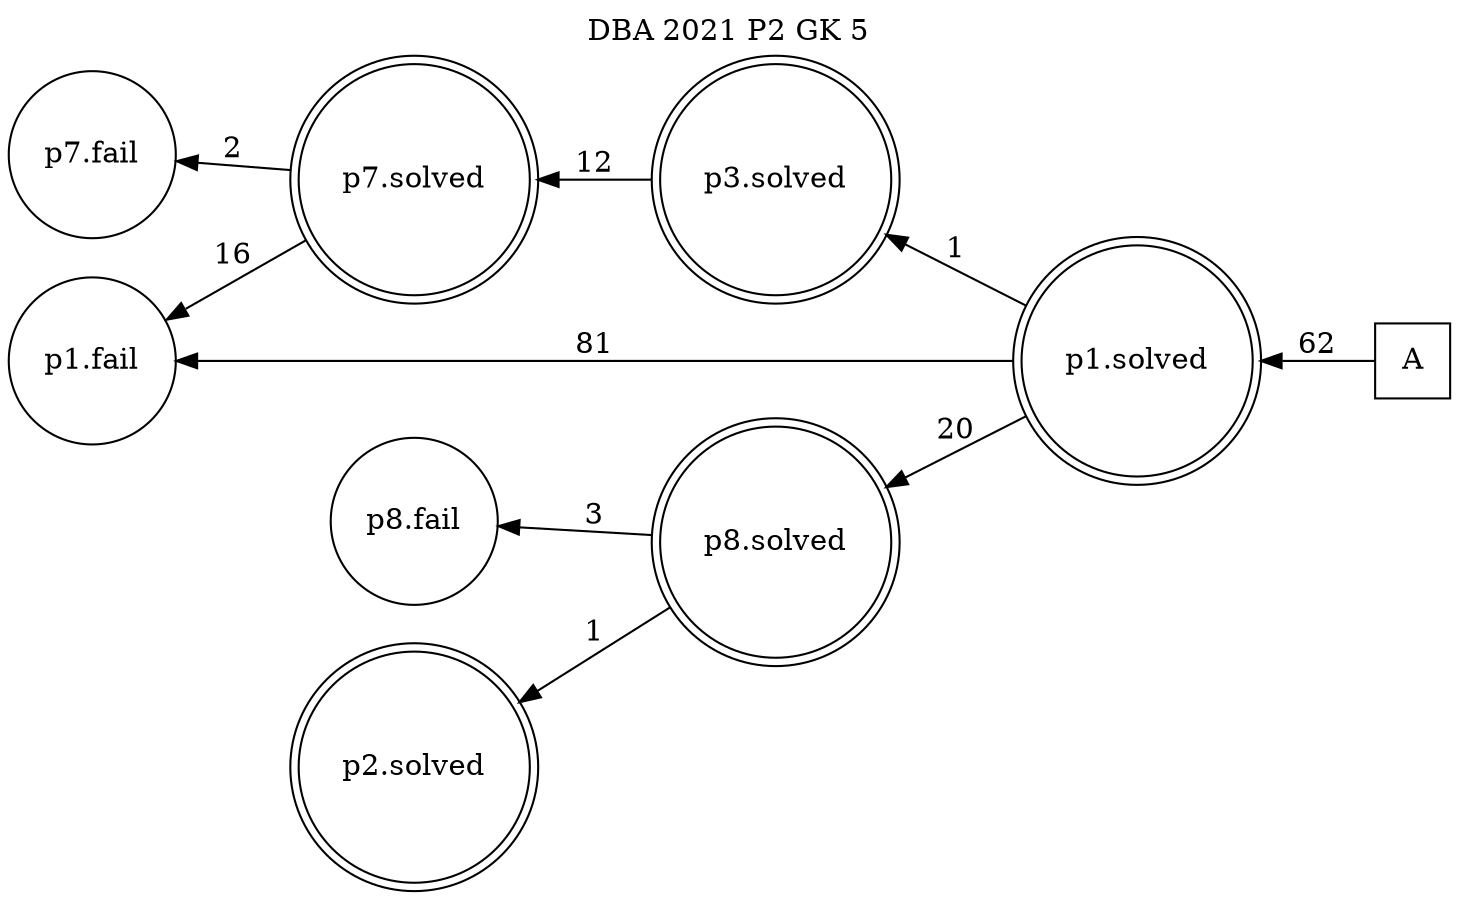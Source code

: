 digraph DBA_2021_P2_GK_5_GOOD {
labelloc="tl"
label= " DBA 2021 P2 GK 5 "
rankdir="RL";
graph [ size=" 10 , 10 !"]

"A" [shape="square" label="A"]
"p1.solved" [shape="doublecircle" label="p1.solved"]
"p3.solved" [shape="doublecircle" label="p3.solved"]
"p7.solved" [shape="doublecircle" label="p7.solved"]
"p7.fail" [shape="circle" label="p7.fail"]
"p1.fail" [shape="circle" label="p1.fail"]
"p8.solved" [shape="doublecircle" label="p8.solved"]
"p8.fail" [shape="circle" label="p8.fail"]
"p2.solved" [shape="doublecircle" label="p2.solved"]
"A" -> "p1.solved" [ label=62]
"p1.solved" -> "p3.solved" [ label=1]
"p1.solved" -> "p1.fail" [ label=81]
"p1.solved" -> "p8.solved" [ label=20]
"p3.solved" -> "p7.solved" [ label=12]
"p7.solved" -> "p7.fail" [ label=2]
"p7.solved" -> "p1.fail" [ label=16]
"p8.solved" -> "p8.fail" [ label=3]
"p8.solved" -> "p2.solved" [ label=1]
}
